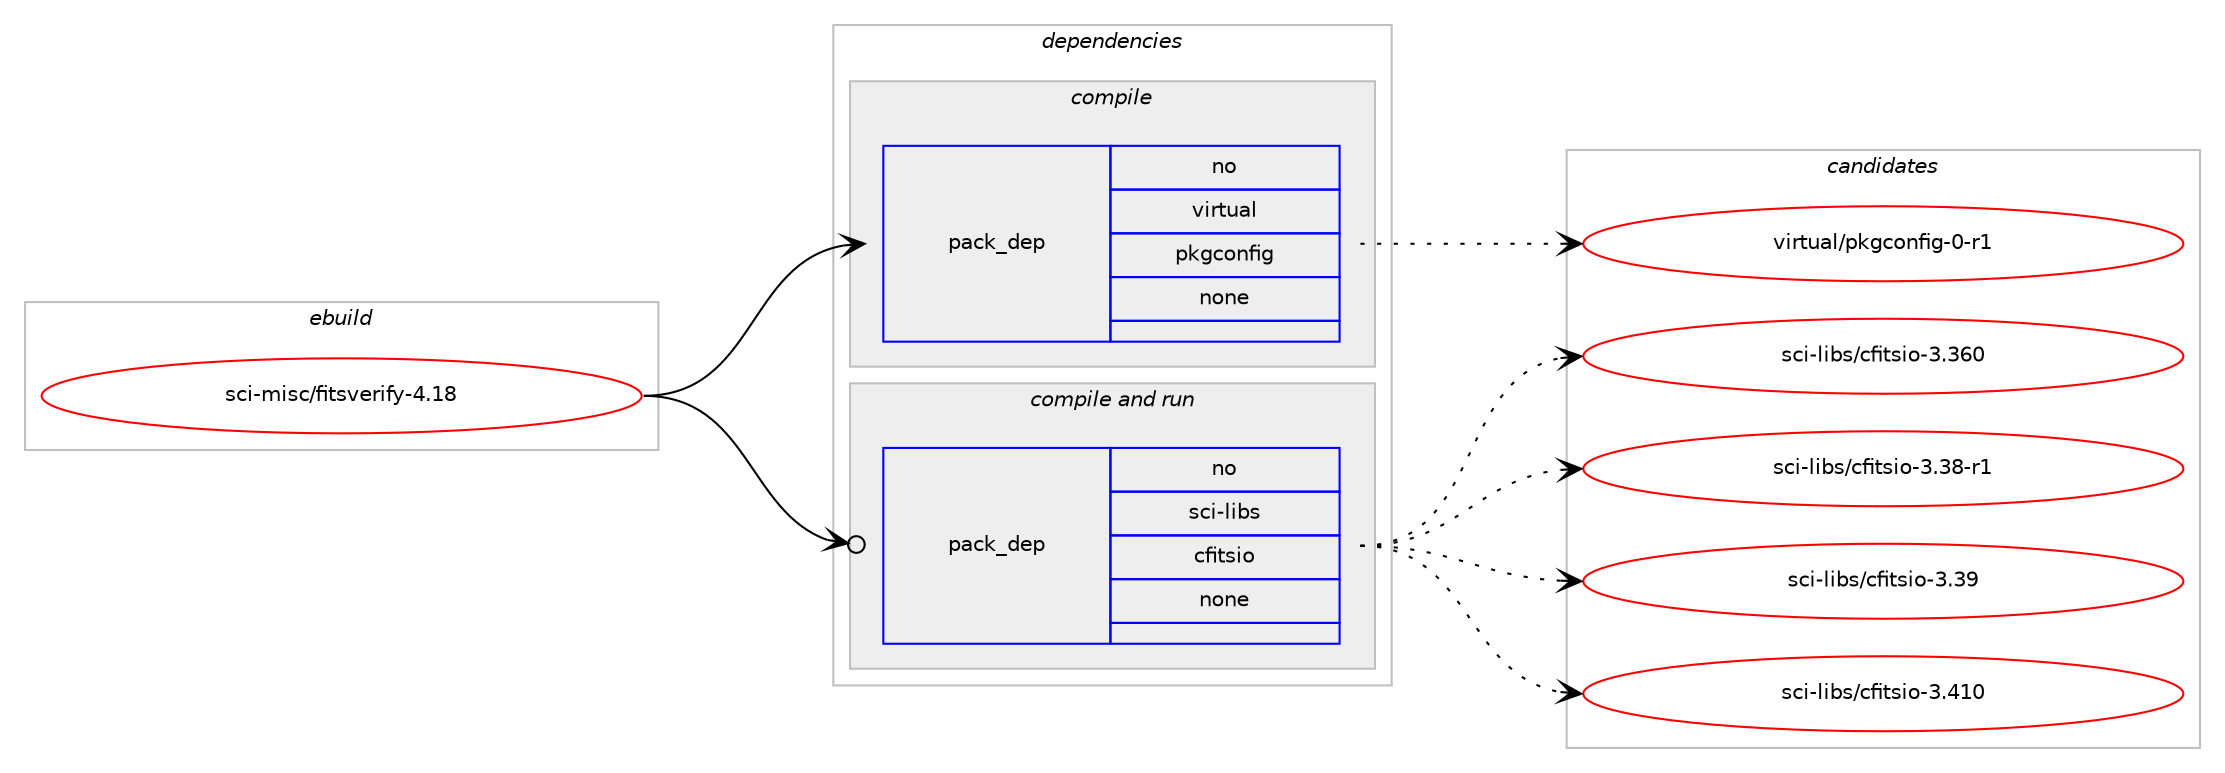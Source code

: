 digraph prolog {

# *************
# Graph options
# *************

newrank=true;
concentrate=true;
compound=true;
graph [rankdir=LR,fontname=Helvetica,fontsize=10,ranksep=1.5];#, ranksep=2.5, nodesep=0.2];
edge  [arrowhead=vee];
node  [fontname=Helvetica,fontsize=10];

# **********
# The ebuild
# **********

subgraph cluster_leftcol {
color=gray;
rank=same;
label=<<i>ebuild</i>>;
id [label="sci-misc/fitsverify-4.18", color=red, width=4, href="../sci-misc/fitsverify-4.18.svg"];
}

# ****************
# The dependencies
# ****************

subgraph cluster_midcol {
color=gray;
label=<<i>dependencies</i>>;
subgraph cluster_compile {
fillcolor="#eeeeee";
style=filled;
label=<<i>compile</i>>;
subgraph pack1932 {
dependency2713 [label=<<TABLE BORDER="0" CELLBORDER="1" CELLSPACING="0" CELLPADDING="4" WIDTH="220"><TR><TD ROWSPAN="6" CELLPADDING="30">pack_dep</TD></TR><TR><TD WIDTH="110">no</TD></TR><TR><TD>virtual</TD></TR><TR><TD>pkgconfig</TD></TR><TR><TD>none</TD></TR><TR><TD></TD></TR></TABLE>>, shape=none, color=blue];
}
id:e -> dependency2713:w [weight=20,style="solid",arrowhead="vee"];
}
subgraph cluster_compileandrun {
fillcolor="#eeeeee";
style=filled;
label=<<i>compile and run</i>>;
subgraph pack1933 {
dependency2714 [label=<<TABLE BORDER="0" CELLBORDER="1" CELLSPACING="0" CELLPADDING="4" WIDTH="220"><TR><TD ROWSPAN="6" CELLPADDING="30">pack_dep</TD></TR><TR><TD WIDTH="110">no</TD></TR><TR><TD>sci-libs</TD></TR><TR><TD>cfitsio</TD></TR><TR><TD>none</TD></TR><TR><TD></TD></TR></TABLE>>, shape=none, color=blue];
}
id:e -> dependency2714:w [weight=20,style="solid",arrowhead="odotvee"];
}
subgraph cluster_run {
fillcolor="#eeeeee";
style=filled;
label=<<i>run</i>>;
}
}

# **************
# The candidates
# **************

subgraph cluster_choices {
rank=same;
color=gray;
label=<<i>candidates</i>>;

subgraph choice1932 {
color=black;
nodesep=1;
choice11810511411611797108471121071039911111010210510345484511449 [label="virtual/pkgconfig-0-r1", color=red, width=4,href="../virtual/pkgconfig-0-r1.svg"];
dependency2713:e -> choice11810511411611797108471121071039911111010210510345484511449:w [style=dotted,weight="100"];
}
subgraph choice1933 {
color=black;
nodesep=1;
choice1159910545108105981154799102105116115105111455146515448 [label="sci-libs/cfitsio-3.360", color=red, width=4,href="../sci-libs/cfitsio-3.360.svg"];
choice115991054510810598115479910210511611510511145514651564511449 [label="sci-libs/cfitsio-3.38-r1", color=red, width=4,href="../sci-libs/cfitsio-3.38-r1.svg"];
choice11599105451081059811547991021051161151051114551465157 [label="sci-libs/cfitsio-3.39", color=red, width=4,href="../sci-libs/cfitsio-3.39.svg"];
choice1159910545108105981154799102105116115105111455146524948 [label="sci-libs/cfitsio-3.410", color=red, width=4,href="../sci-libs/cfitsio-3.410.svg"];
dependency2714:e -> choice1159910545108105981154799102105116115105111455146515448:w [style=dotted,weight="100"];
dependency2714:e -> choice115991054510810598115479910210511611510511145514651564511449:w [style=dotted,weight="100"];
dependency2714:e -> choice11599105451081059811547991021051161151051114551465157:w [style=dotted,weight="100"];
dependency2714:e -> choice1159910545108105981154799102105116115105111455146524948:w [style=dotted,weight="100"];
}
}

}
